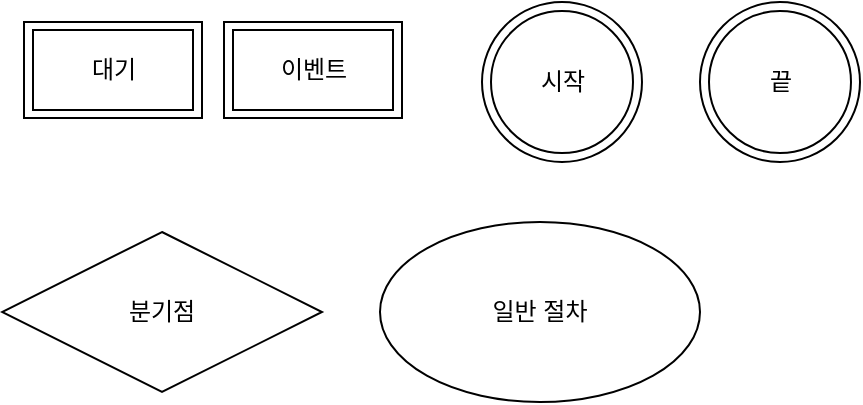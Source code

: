 <mxfile version="20.7.4" type="github"><diagram id="XsAhXnNH_q0K0vACmIo0" name="페이지-1"><mxGraphModel dx="611" dy="759" grid="1" gridSize="10" guides="1" tooltips="1" connect="1" arrows="1" fold="1" page="1" pageScale="1" pageWidth="1169" pageHeight="1654" math="0" shadow="0"><root><mxCell id="0"/><mxCell id="1" parent="0"/><mxCell id="8RmJXn0_G6A7MmDhB-aM-19" value="" style="rounded=0;whiteSpace=wrap;html=1;" vertex="1" parent="1"><mxGeometry x="21" y="20" width="89" height="48" as="geometry"/></mxCell><mxCell id="8RmJXn0_G6A7MmDhB-aM-4" value="분기점" style="rhombus;whiteSpace=wrap;html=1;" vertex="1" parent="1"><mxGeometry x="10" y="125" width="160" height="80" as="geometry"/></mxCell><mxCell id="8RmJXn0_G6A7MmDhB-aM-18" value="대기" style="rounded=0;whiteSpace=wrap;html=1;" vertex="1" parent="1"><mxGeometry x="25.5" y="24" width="80" height="40" as="geometry"/></mxCell><mxCell id="8RmJXn0_G6A7MmDhB-aM-20" value="" style="rounded=0;whiteSpace=wrap;html=1;" vertex="1" parent="1"><mxGeometry x="121" y="20" width="89" height="48" as="geometry"/></mxCell><mxCell id="8RmJXn0_G6A7MmDhB-aM-21" value="이벤트" style="rounded=0;whiteSpace=wrap;html=1;" vertex="1" parent="1"><mxGeometry x="125.5" y="24" width="80" height="40" as="geometry"/></mxCell><mxCell id="8RmJXn0_G6A7MmDhB-aM-22" value="" style="ellipse;whiteSpace=wrap;html=1;aspect=fixed;" vertex="1" parent="1"><mxGeometry x="250" y="10" width="80" height="80" as="geometry"/></mxCell><mxCell id="8RmJXn0_G6A7MmDhB-aM-23" value="시작" style="ellipse;whiteSpace=wrap;html=1;aspect=fixed;" vertex="1" parent="1"><mxGeometry x="254.5" y="14.5" width="71" height="71" as="geometry"/></mxCell><mxCell id="8RmJXn0_G6A7MmDhB-aM-24" value="" style="ellipse;whiteSpace=wrap;html=1;aspect=fixed;" vertex="1" parent="1"><mxGeometry x="359" y="10" width="80" height="80" as="geometry"/></mxCell><mxCell id="8RmJXn0_G6A7MmDhB-aM-25" value="끝" style="ellipse;whiteSpace=wrap;html=1;aspect=fixed;" vertex="1" parent="1"><mxGeometry x="363.5" y="14.5" width="71" height="71" as="geometry"/></mxCell><mxCell id="8RmJXn0_G6A7MmDhB-aM-26" value="일반 절차" style="ellipse;whiteSpace=wrap;html=1;" vertex="1" parent="1"><mxGeometry x="199" y="120" width="160" height="90" as="geometry"/></mxCell></root></mxGraphModel></diagram></mxfile>